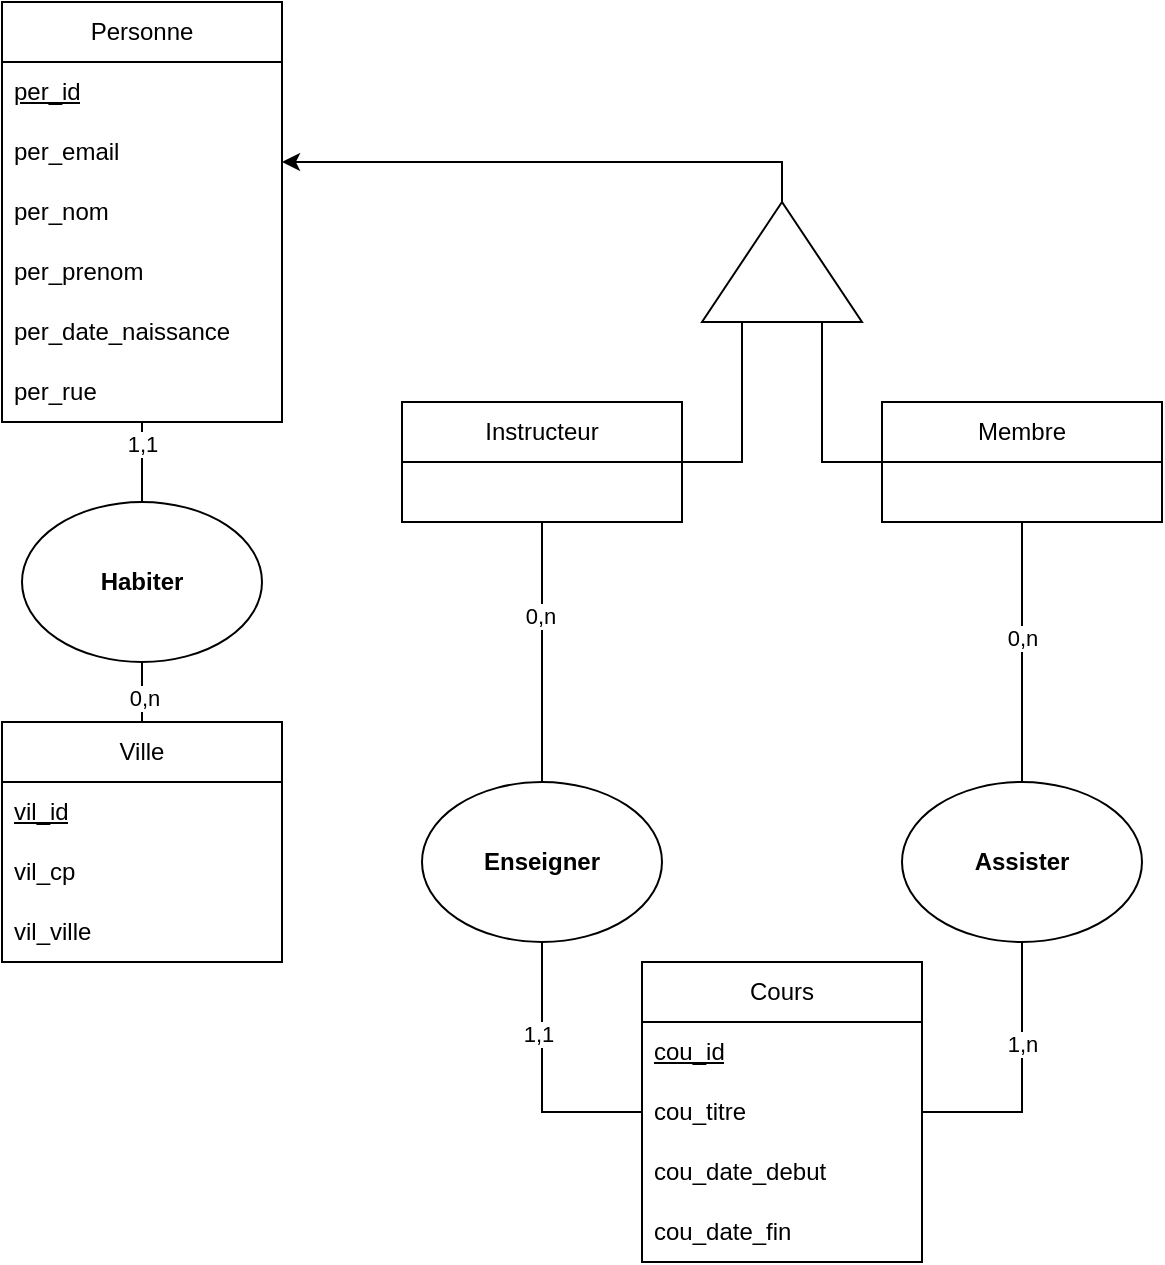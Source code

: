<mxfile version="26.2.14">
  <diagram name="Page-1" id="Bie-GbCx_ElxEEuYqs5r">
    <mxGraphModel dx="713" dy="759" grid="1" gridSize="10" guides="1" tooltips="1" connect="1" arrows="1" fold="1" page="1" pageScale="1" pageWidth="827" pageHeight="1169" math="0" shadow="0">
      <root>
        <mxCell id="0" />
        <mxCell id="1" parent="0" />
        <mxCell id="nPYFYZVVNCCxOU4eDc-F-31" style="edgeStyle=orthogonalEdgeStyle;rounded=0;orthogonalLoop=1;jettySize=auto;html=1;entryX=0.5;entryY=1;entryDx=0;entryDy=0;exitX=1;exitY=0.5;exitDx=0;exitDy=0;endArrow=none;startFill=0;" edge="1" parent="1" source="lI-nM4l6StnNL1FtbBYX-3" target="nPYFYZVVNCCxOU4eDc-F-29">
          <mxGeometry relative="1" as="geometry" />
        </mxCell>
        <mxCell id="nPYFYZVVNCCxOU4eDc-F-36" value="1,n" style="edgeLabel;html=1;align=center;verticalAlign=middle;resizable=0;points=[];" vertex="1" connectable="0" parent="nPYFYZVVNCCxOU4eDc-F-31">
          <mxGeometry x="0.244" relative="1" as="geometry">
            <mxPoint as="offset" />
          </mxGeometry>
        </mxCell>
        <mxCell id="nPYFYZVVNCCxOU4eDc-F-34" style="edgeStyle=orthogonalEdgeStyle;rounded=0;orthogonalLoop=1;jettySize=auto;html=1;entryX=0.5;entryY=1;entryDx=0;entryDy=0;exitX=0;exitY=0.5;exitDx=0;exitDy=0;endArrow=none;startFill=0;" edge="1" parent="1" source="lI-nM4l6StnNL1FtbBYX-3" target="nPYFYZVVNCCxOU4eDc-F-32">
          <mxGeometry relative="1" as="geometry" />
        </mxCell>
        <mxCell id="nPYFYZVVNCCxOU4eDc-F-38" value="1,1" style="edgeLabel;html=1;align=center;verticalAlign=middle;resizable=0;points=[];" vertex="1" connectable="0" parent="nPYFYZVVNCCxOU4eDc-F-34">
          <mxGeometry x="0.319" y="2" relative="1" as="geometry">
            <mxPoint as="offset" />
          </mxGeometry>
        </mxCell>
        <mxCell id="lI-nM4l6StnNL1FtbBYX-1" value="Cours" style="swimlane;fontStyle=0;childLayout=stackLayout;horizontal=1;startSize=30;horizontalStack=0;resizeParent=1;resizeParentMax=0;resizeLast=0;collapsible=1;marginBottom=0;whiteSpace=wrap;html=1;" parent="1" vertex="1">
          <mxGeometry x="400" y="560" width="140" height="150" as="geometry" />
        </mxCell>
        <mxCell id="lI-nM4l6StnNL1FtbBYX-2" value="&lt;u&gt;cou_id&lt;/u&gt;" style="text;strokeColor=none;fillColor=none;align=left;verticalAlign=middle;spacingLeft=4;spacingRight=4;overflow=hidden;points=[[0,0.5],[1,0.5]];portConstraint=eastwest;rotatable=0;whiteSpace=wrap;html=1;" parent="lI-nM4l6StnNL1FtbBYX-1" vertex="1">
          <mxGeometry y="30" width="140" height="30" as="geometry" />
        </mxCell>
        <mxCell id="lI-nM4l6StnNL1FtbBYX-3" value="cou_titre" style="text;strokeColor=none;fillColor=none;align=left;verticalAlign=middle;spacingLeft=4;spacingRight=4;overflow=hidden;points=[[0,0.5],[1,0.5]];portConstraint=eastwest;rotatable=0;whiteSpace=wrap;html=1;" parent="lI-nM4l6StnNL1FtbBYX-1" vertex="1">
          <mxGeometry y="60" width="140" height="30" as="geometry" />
        </mxCell>
        <mxCell id="lI-nM4l6StnNL1FtbBYX-4" value="cou_date_debut" style="text;strokeColor=none;fillColor=none;align=left;verticalAlign=middle;spacingLeft=4;spacingRight=4;overflow=hidden;points=[[0,0.5],[1,0.5]];portConstraint=eastwest;rotatable=0;whiteSpace=wrap;html=1;" parent="lI-nM4l6StnNL1FtbBYX-1" vertex="1">
          <mxGeometry y="90" width="140" height="30" as="geometry" />
        </mxCell>
        <mxCell id="lI-nM4l6StnNL1FtbBYX-5" value="cou_date_fin" style="text;strokeColor=none;fillColor=none;align=left;verticalAlign=middle;spacingLeft=4;spacingRight=4;overflow=hidden;points=[[0,0.5],[1,0.5]];portConstraint=eastwest;rotatable=0;whiteSpace=wrap;html=1;" parent="lI-nM4l6StnNL1FtbBYX-1" vertex="1">
          <mxGeometry y="120" width="140" height="30" as="geometry" />
        </mxCell>
        <mxCell id="nPYFYZVVNCCxOU4eDc-F-20" style="edgeStyle=orthogonalEdgeStyle;rounded=0;orthogonalLoop=1;jettySize=auto;html=1;entryX=0.5;entryY=1;entryDx=0;entryDy=0;endArrow=none;startFill=0;" edge="1" parent="1" source="lI-nM4l6StnNL1FtbBYX-6" target="nPYFYZVVNCCxOU4eDc-F-17">
          <mxGeometry relative="1" as="geometry" />
        </mxCell>
        <mxCell id="nPYFYZVVNCCxOU4eDc-F-22" value="0,n" style="edgeLabel;html=1;align=center;verticalAlign=middle;resizable=0;points=[];" vertex="1" connectable="0" parent="nPYFYZVVNCCxOU4eDc-F-20">
          <mxGeometry x="0.28" y="-1" relative="1" as="geometry">
            <mxPoint as="offset" />
          </mxGeometry>
        </mxCell>
        <mxCell id="lI-nM4l6StnNL1FtbBYX-6" value="Ville" style="swimlane;fontStyle=0;childLayout=stackLayout;horizontal=1;startSize=30;horizontalStack=0;resizeParent=1;resizeParentMax=0;resizeLast=0;collapsible=1;marginBottom=0;whiteSpace=wrap;html=1;" parent="1" vertex="1">
          <mxGeometry x="80" y="440" width="140" height="120" as="geometry" />
        </mxCell>
        <mxCell id="lI-nM4l6StnNL1FtbBYX-7" value="&lt;u&gt;vil_id&lt;/u&gt;" style="text;strokeColor=none;fillColor=none;align=left;verticalAlign=middle;spacingLeft=4;spacingRight=4;overflow=hidden;points=[[0,0.5],[1,0.5]];portConstraint=eastwest;rotatable=0;whiteSpace=wrap;html=1;" parent="lI-nM4l6StnNL1FtbBYX-6" vertex="1">
          <mxGeometry y="30" width="140" height="30" as="geometry" />
        </mxCell>
        <mxCell id="lI-nM4l6StnNL1FtbBYX-8" value="vil_cp" style="text;strokeColor=none;fillColor=none;align=left;verticalAlign=middle;spacingLeft=4;spacingRight=4;overflow=hidden;points=[[0,0.5],[1,0.5]];portConstraint=eastwest;rotatable=0;whiteSpace=wrap;html=1;" parent="lI-nM4l6StnNL1FtbBYX-6" vertex="1">
          <mxGeometry y="60" width="140" height="30" as="geometry" />
        </mxCell>
        <mxCell id="lI-nM4l6StnNL1FtbBYX-9" value="vil_ville" style="text;strokeColor=none;fillColor=none;align=left;verticalAlign=middle;spacingLeft=4;spacingRight=4;overflow=hidden;points=[[0,0.5],[1,0.5]];portConstraint=eastwest;rotatable=0;whiteSpace=wrap;html=1;" parent="lI-nM4l6StnNL1FtbBYX-6" vertex="1">
          <mxGeometry y="90" width="140" height="30" as="geometry" />
        </mxCell>
        <mxCell id="nPYFYZVVNCCxOU4eDc-F-19" style="edgeStyle=orthogonalEdgeStyle;rounded=0;orthogonalLoop=1;jettySize=auto;html=1;entryX=0.5;entryY=0;entryDx=0;entryDy=0;endArrow=none;startFill=0;" edge="1" parent="1" source="nPYFYZVVNCCxOU4eDc-F-1" target="nPYFYZVVNCCxOU4eDc-F-17">
          <mxGeometry relative="1" as="geometry" />
        </mxCell>
        <mxCell id="nPYFYZVVNCCxOU4eDc-F-21" value="1,1" style="edgeLabel;html=1;align=center;verticalAlign=middle;resizable=0;points=[];" vertex="1" connectable="0" parent="nPYFYZVVNCCxOU4eDc-F-19">
          <mxGeometry x="-0.45" relative="1" as="geometry">
            <mxPoint as="offset" />
          </mxGeometry>
        </mxCell>
        <mxCell id="nPYFYZVVNCCxOU4eDc-F-26" style="edgeStyle=orthogonalEdgeStyle;rounded=0;orthogonalLoop=1;jettySize=auto;html=1;endArrow=classic;startFill=0;endFill=1;exitX=1;exitY=0.5;exitDx=0;exitDy=0;" edge="1" parent="1" source="nPYFYZVVNCCxOU4eDc-F-23" target="nPYFYZVVNCCxOU4eDc-F-1">
          <mxGeometry relative="1" as="geometry">
            <Array as="points">
              <mxPoint x="470" y="160" />
            </Array>
          </mxGeometry>
        </mxCell>
        <mxCell id="nPYFYZVVNCCxOU4eDc-F-1" value="Personne" style="swimlane;fontStyle=0;childLayout=stackLayout;horizontal=1;startSize=30;horizontalStack=0;resizeParent=1;resizeParentMax=0;resizeLast=0;collapsible=1;marginBottom=0;whiteSpace=wrap;html=1;" vertex="1" parent="1">
          <mxGeometry x="80" y="80" width="140" height="210" as="geometry" />
        </mxCell>
        <mxCell id="nPYFYZVVNCCxOU4eDc-F-2" value="&lt;u&gt;per_id&lt;/u&gt;" style="text;strokeColor=none;fillColor=none;align=left;verticalAlign=middle;spacingLeft=4;spacingRight=4;overflow=hidden;points=[[0,0.5],[1,0.5]];portConstraint=eastwest;rotatable=0;whiteSpace=wrap;html=1;" vertex="1" parent="nPYFYZVVNCCxOU4eDc-F-1">
          <mxGeometry y="30" width="140" height="30" as="geometry" />
        </mxCell>
        <mxCell id="nPYFYZVVNCCxOU4eDc-F-39" value="per_email" style="text;strokeColor=none;fillColor=none;align=left;verticalAlign=middle;spacingLeft=4;spacingRight=4;overflow=hidden;points=[[0,0.5],[1,0.5]];portConstraint=eastwest;rotatable=0;whiteSpace=wrap;html=1;" vertex="1" parent="nPYFYZVVNCCxOU4eDc-F-1">
          <mxGeometry y="60" width="140" height="30" as="geometry" />
        </mxCell>
        <mxCell id="nPYFYZVVNCCxOU4eDc-F-3" value="per_nom" style="text;strokeColor=none;fillColor=none;align=left;verticalAlign=middle;spacingLeft=4;spacingRight=4;overflow=hidden;points=[[0,0.5],[1,0.5]];portConstraint=eastwest;rotatable=0;whiteSpace=wrap;html=1;" vertex="1" parent="nPYFYZVVNCCxOU4eDc-F-1">
          <mxGeometry y="90" width="140" height="30" as="geometry" />
        </mxCell>
        <mxCell id="nPYFYZVVNCCxOU4eDc-F-4" value="per_prenom" style="text;strokeColor=none;fillColor=none;align=left;verticalAlign=middle;spacingLeft=4;spacingRight=4;overflow=hidden;points=[[0,0.5],[1,0.5]];portConstraint=eastwest;rotatable=0;whiteSpace=wrap;html=1;" vertex="1" parent="nPYFYZVVNCCxOU4eDc-F-1">
          <mxGeometry y="120" width="140" height="30" as="geometry" />
        </mxCell>
        <mxCell id="nPYFYZVVNCCxOU4eDc-F-5" value="per_date_naissance" style="text;strokeColor=none;fillColor=none;align=left;verticalAlign=middle;spacingLeft=4;spacingRight=4;overflow=hidden;points=[[0,0.5],[1,0.5]];portConstraint=eastwest;rotatable=0;whiteSpace=wrap;html=1;" vertex="1" parent="nPYFYZVVNCCxOU4eDc-F-1">
          <mxGeometry y="150" width="140" height="30" as="geometry" />
        </mxCell>
        <mxCell id="nPYFYZVVNCCxOU4eDc-F-6" value="per_rue" style="text;strokeColor=none;fillColor=none;align=left;verticalAlign=middle;spacingLeft=4;spacingRight=4;overflow=hidden;points=[[0,0.5],[1,0.5]];portConstraint=eastwest;rotatable=0;whiteSpace=wrap;html=1;" vertex="1" parent="nPYFYZVVNCCxOU4eDc-F-1">
          <mxGeometry y="180" width="140" height="30" as="geometry" />
        </mxCell>
        <mxCell id="nPYFYZVVNCCxOU4eDc-F-28" style="edgeStyle=orthogonalEdgeStyle;rounded=0;orthogonalLoop=1;jettySize=auto;html=1;entryX=0;entryY=0.75;entryDx=0;entryDy=0;endArrow=none;startFill=0;" edge="1" parent="1" source="nPYFYZVVNCCxOU4eDc-F-9" target="nPYFYZVVNCCxOU4eDc-F-23">
          <mxGeometry relative="1" as="geometry" />
        </mxCell>
        <mxCell id="nPYFYZVVNCCxOU4eDc-F-30" style="edgeStyle=orthogonalEdgeStyle;rounded=0;orthogonalLoop=1;jettySize=auto;html=1;entryX=0.5;entryY=0;entryDx=0;entryDy=0;endArrow=none;startFill=0;" edge="1" parent="1" source="nPYFYZVVNCCxOU4eDc-F-9" target="nPYFYZVVNCCxOU4eDc-F-29">
          <mxGeometry relative="1" as="geometry" />
        </mxCell>
        <mxCell id="nPYFYZVVNCCxOU4eDc-F-35" value="0,n" style="edgeLabel;html=1;align=center;verticalAlign=middle;resizable=0;points=[];" vertex="1" connectable="0" parent="nPYFYZVVNCCxOU4eDc-F-30">
          <mxGeometry x="-0.114" relative="1" as="geometry">
            <mxPoint as="offset" />
          </mxGeometry>
        </mxCell>
        <mxCell id="nPYFYZVVNCCxOU4eDc-F-9" value="Membre" style="swimlane;fontStyle=0;childLayout=stackLayout;horizontal=1;startSize=30;horizontalStack=0;resizeParent=1;resizeParentMax=0;resizeLast=0;collapsible=1;marginBottom=0;whiteSpace=wrap;html=1;" vertex="1" parent="1">
          <mxGeometry x="520" y="280" width="140" height="60" as="geometry" />
        </mxCell>
        <mxCell id="nPYFYZVVNCCxOU4eDc-F-27" style="edgeStyle=orthogonalEdgeStyle;rounded=0;orthogonalLoop=1;jettySize=auto;html=1;entryX=0;entryY=0.25;entryDx=0;entryDy=0;endArrow=none;startFill=0;" edge="1" parent="1" source="nPYFYZVVNCCxOU4eDc-F-13" target="nPYFYZVVNCCxOU4eDc-F-23">
          <mxGeometry relative="1" as="geometry" />
        </mxCell>
        <mxCell id="nPYFYZVVNCCxOU4eDc-F-33" style="edgeStyle=orthogonalEdgeStyle;rounded=0;orthogonalLoop=1;jettySize=auto;html=1;entryX=0.5;entryY=0;entryDx=0;entryDy=0;endArrow=none;startFill=0;" edge="1" parent="1" source="nPYFYZVVNCCxOU4eDc-F-13" target="nPYFYZVVNCCxOU4eDc-F-32">
          <mxGeometry relative="1" as="geometry" />
        </mxCell>
        <mxCell id="nPYFYZVVNCCxOU4eDc-F-37" value="0,n" style="edgeLabel;html=1;align=center;verticalAlign=middle;resizable=0;points=[];" vertex="1" connectable="0" parent="nPYFYZVVNCCxOU4eDc-F-33">
          <mxGeometry x="-0.286" y="-1" relative="1" as="geometry">
            <mxPoint as="offset" />
          </mxGeometry>
        </mxCell>
        <mxCell id="nPYFYZVVNCCxOU4eDc-F-13" value="Instructeur" style="swimlane;fontStyle=0;childLayout=stackLayout;horizontal=1;startSize=30;horizontalStack=0;resizeParent=1;resizeParentMax=0;resizeLast=0;collapsible=1;marginBottom=0;whiteSpace=wrap;html=1;" vertex="1" parent="1">
          <mxGeometry x="280" y="280" width="140" height="60" as="geometry" />
        </mxCell>
        <mxCell id="nPYFYZVVNCCxOU4eDc-F-17" value="&lt;b&gt;Habiter&lt;/b&gt;" style="ellipse;whiteSpace=wrap;html=1;" vertex="1" parent="1">
          <mxGeometry x="90" y="330" width="120" height="80" as="geometry" />
        </mxCell>
        <mxCell id="nPYFYZVVNCCxOU4eDc-F-23" value="" style="triangle;whiteSpace=wrap;html=1;rotation=-90;" vertex="1" parent="1">
          <mxGeometry x="440" y="170" width="60" height="80" as="geometry" />
        </mxCell>
        <mxCell id="nPYFYZVVNCCxOU4eDc-F-29" value="&lt;b&gt;Assister&lt;/b&gt;" style="ellipse;whiteSpace=wrap;html=1;" vertex="1" parent="1">
          <mxGeometry x="530" y="470" width="120" height="80" as="geometry" />
        </mxCell>
        <mxCell id="nPYFYZVVNCCxOU4eDc-F-32" value="&lt;b&gt;Enseigner&lt;/b&gt;" style="ellipse;whiteSpace=wrap;html=1;" vertex="1" parent="1">
          <mxGeometry x="290" y="470" width="120" height="80" as="geometry" />
        </mxCell>
      </root>
    </mxGraphModel>
  </diagram>
</mxfile>
